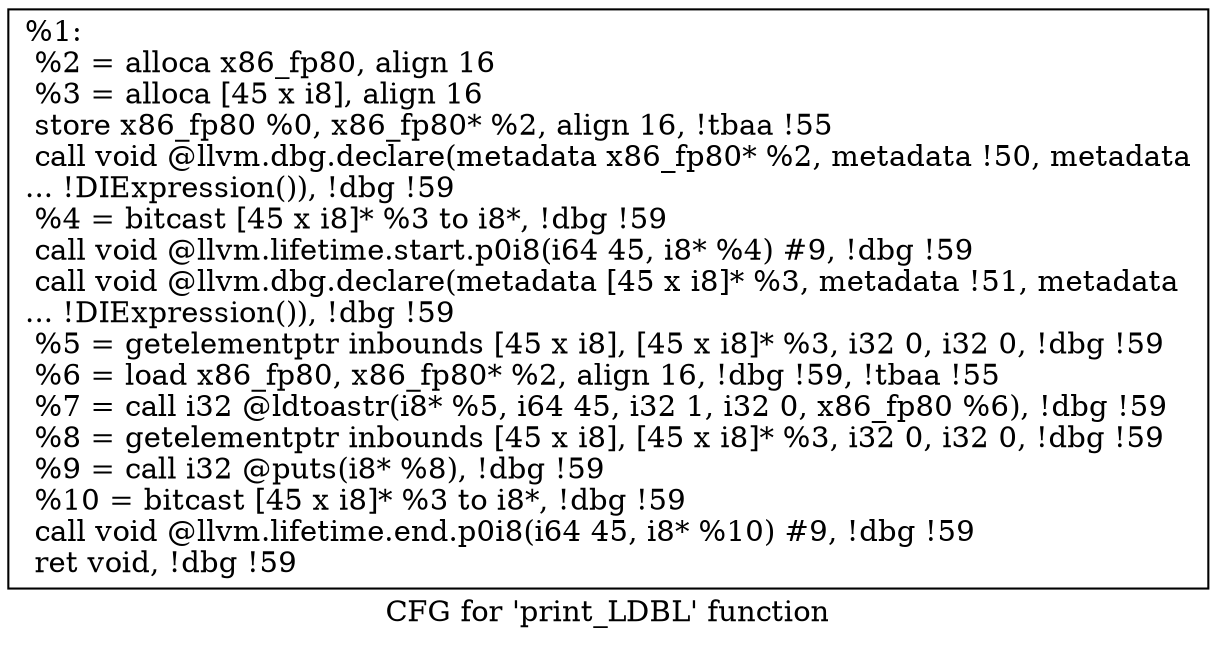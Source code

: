digraph "CFG for 'print_LDBL' function" {
	label="CFG for 'print_LDBL' function";

	Node0x19637e0 [shape=record,label="{%1:\l  %2 = alloca x86_fp80, align 16\l  %3 = alloca [45 x i8], align 16\l  store x86_fp80 %0, x86_fp80* %2, align 16, !tbaa !55\l  call void @llvm.dbg.declare(metadata x86_fp80* %2, metadata !50, metadata\l... !DIExpression()), !dbg !59\l  %4 = bitcast [45 x i8]* %3 to i8*, !dbg !59\l  call void @llvm.lifetime.start.p0i8(i64 45, i8* %4) #9, !dbg !59\l  call void @llvm.dbg.declare(metadata [45 x i8]* %3, metadata !51, metadata\l... !DIExpression()), !dbg !59\l  %5 = getelementptr inbounds [45 x i8], [45 x i8]* %3, i32 0, i32 0, !dbg !59\l  %6 = load x86_fp80, x86_fp80* %2, align 16, !dbg !59, !tbaa !55\l  %7 = call i32 @ldtoastr(i8* %5, i64 45, i32 1, i32 0, x86_fp80 %6), !dbg !59\l  %8 = getelementptr inbounds [45 x i8], [45 x i8]* %3, i32 0, i32 0, !dbg !59\l  %9 = call i32 @puts(i8* %8), !dbg !59\l  %10 = bitcast [45 x i8]* %3 to i8*, !dbg !59\l  call void @llvm.lifetime.end.p0i8(i64 45, i8* %10) #9, !dbg !59\l  ret void, !dbg !59\l}"];
}
